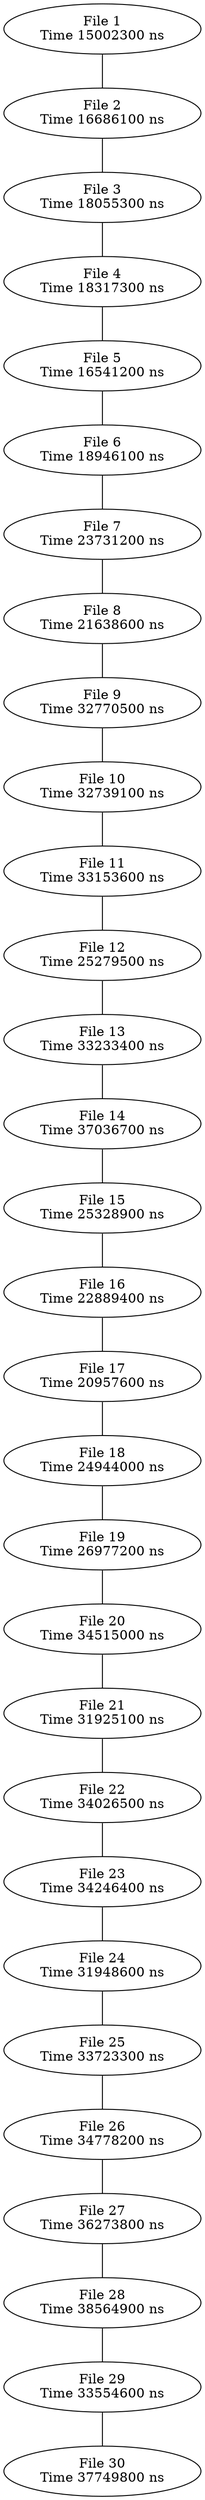 graph ExecutionTimes {
    0 [label="File 1\nTime 15002300 ns"];
    1 [label="File 2\nTime 16686100 ns"];
    2 [label="File 3\nTime 18055300 ns"];
    3 [label="File 4\nTime 18317300 ns"];
    4 [label="File 5\nTime 16541200 ns"];
    5 [label="File 6\nTime 18946100 ns"];
    6 [label="File 7\nTime 23731200 ns"];
    7 [label="File 8\nTime 21638600 ns"];
    8 [label="File 9\nTime 32770500 ns"];
    9 [label="File 10\nTime 32739100 ns"];
    10 [label="File 11\nTime 33153600 ns"];
    11 [label="File 12\nTime 25279500 ns"];
    12 [label="File 13\nTime 33233400 ns"];
    13 [label="File 14\nTime 37036700 ns"];
    14 [label="File 15\nTime 25328900 ns"];
    15 [label="File 16\nTime 22889400 ns"];
    16 [label="File 17\nTime 20957600 ns"];
    17 [label="File 18\nTime 24944000 ns"];
    18 [label="File 19\nTime 26977200 ns"];
    19 [label="File 20\nTime 34515000 ns"];
    20 [label="File 21\nTime 31925100 ns"];
    21 [label="File 22\nTime 34026500 ns"];
    22 [label="File 23\nTime 34246400 ns"];
    23 [label="File 24\nTime 31948600 ns"];
    24 [label="File 25\nTime 33723300 ns"];
    25 [label="File 26\nTime 34778200 ns"];
    26 [label="File 27\nTime 36273800 ns"];
    27 [label="File 28\nTime 38564900 ns"];
    28 [label="File 29\nTime 33554600 ns"];
    29 [label="File 30\nTime 37749800 ns"];
    0 -- 1;
    1 -- 2;
    2 -- 3;
    3 -- 4;
    4 -- 5;
    5 -- 6;
    6 -- 7;
    7 -- 8;
    8 -- 9;
    9 -- 10;
    10 -- 11;
    11 -- 12;
    12 -- 13;
    13 -- 14;
    14 -- 15;
    15 -- 16;
    16 -- 17;
    17 -- 18;
    18 -- 19;
    19 -- 20;
    20 -- 21;
    21 -- 22;
    22 -- 23;
    23 -- 24;
    24 -- 25;
    25 -- 26;
    26 -- 27;
    27 -- 28;
    28 -- 29;
}